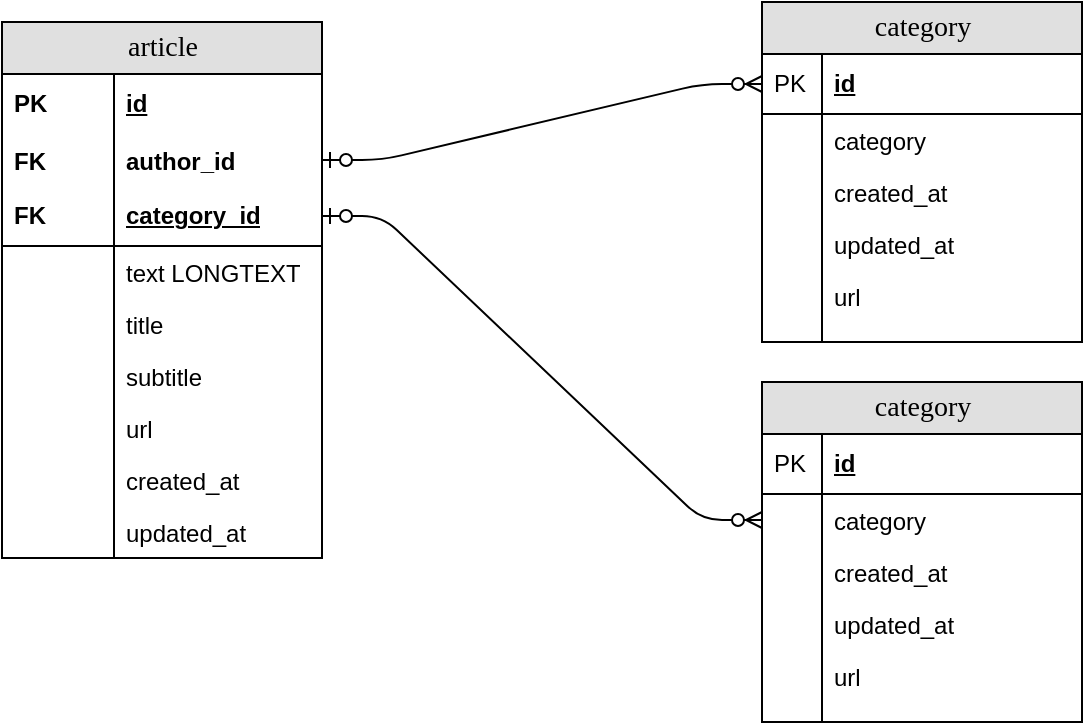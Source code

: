<mxfile version="24.0.1" type="github">
  <diagram id="VYA6TLTFr-U5jjWPlkxk" name="Page-1">
    <mxGraphModel dx="1434" dy="828" grid="1" gridSize="10" guides="1" tooltips="1" connect="1" arrows="1" fold="1" page="1" pageScale="1" pageWidth="1100" pageHeight="850" background="none" math="0" shadow="0">
      <root>
        <mxCell id="0" />
        <mxCell id="1" parent="0" />
        <mxCell id="4DZxOyRvOlyDwZQmoZ_s-33" value="" style="edgeStyle=entityRelationEdgeStyle;html=1;endArrow=ERzeroToMany;startArrow=ERzeroToOne;labelBackgroundColor=none;fontFamily=Verdana;fontSize=14;entryX=0;entryY=0.5;exitX=1;exitY=0.5;exitDx=0;exitDy=0;entryDx=0;entryDy=0;" parent="1" source="4DZxOyRvOlyDwZQmoZ_s-37" target="4DZxOyRvOlyDwZQmoZ_s-56" edge="1">
          <mxGeometry width="100" height="100" relative="1" as="geometry">
            <mxPoint x="810" y="870" as="sourcePoint" />
            <mxPoint x="910" y="770" as="targetPoint" />
          </mxGeometry>
        </mxCell>
        <mxCell id="4DZxOyRvOlyDwZQmoZ_s-34" value="article" style="swimlane;html=1;fontStyle=0;childLayout=stackLayout;horizontal=1;startSize=26;fillColor=#e0e0e0;horizontalStack=0;resizeParent=1;resizeLast=0;collapsible=1;marginBottom=0;swimlaneFillColor=#ffffff;align=center;rounded=0;shadow=0;comic=0;labelBackgroundColor=none;strokeWidth=1;fontFamily=Verdana;fontSize=14" parent="1" vertex="1">
          <mxGeometry x="360" y="100" width="160" height="268" as="geometry" />
        </mxCell>
        <mxCell id="4DZxOyRvOlyDwZQmoZ_s-35" value="id" style="shape=partialRectangle;top=0;left=0;right=0;bottom=0;html=1;align=left;verticalAlign=middle;fillColor=none;spacingLeft=60;spacingRight=4;whiteSpace=wrap;overflow=hidden;rotatable=0;points=[[0,0.5],[1,0.5]];portConstraint=eastwest;dropTarget=0;fontStyle=5;" parent="4DZxOyRvOlyDwZQmoZ_s-34" vertex="1">
          <mxGeometry y="26" width="160" height="30" as="geometry" />
        </mxCell>
        <mxCell id="4DZxOyRvOlyDwZQmoZ_s-36" value="PK" style="shape=partialRectangle;fontStyle=1;top=0;left=0;bottom=0;html=1;fillColor=none;align=left;verticalAlign=middle;spacingLeft=4;spacingRight=4;whiteSpace=wrap;overflow=hidden;rotatable=0;points=[];portConstraint=eastwest;part=1;" parent="4DZxOyRvOlyDwZQmoZ_s-35" vertex="1" connectable="0">
          <mxGeometry width="56" height="30" as="geometry" />
        </mxCell>
        <mxCell id="4DZxOyRvOlyDwZQmoZ_s-41" value="&lt;b&gt;author_id&lt;/b&gt;" style="shape=partialRectangle;top=0;left=0;right=0;bottom=0;html=1;align=left;verticalAlign=top;fillColor=none;spacingLeft=60;spacingRight=4;whiteSpace=wrap;overflow=hidden;rotatable=0;points=[[0,0.5],[1,0.5]];portConstraint=eastwest;dropTarget=0;" parent="4DZxOyRvOlyDwZQmoZ_s-34" vertex="1">
          <mxGeometry y="56" width="160" height="26" as="geometry" />
        </mxCell>
        <mxCell id="4DZxOyRvOlyDwZQmoZ_s-42" value="&lt;b&gt;FK&lt;/b&gt;" style="shape=partialRectangle;top=0;left=0;bottom=0;html=1;fillColor=none;align=left;verticalAlign=top;spacingLeft=4;spacingRight=4;whiteSpace=wrap;overflow=hidden;rotatable=0;points=[];portConstraint=eastwest;part=1;" parent="4DZxOyRvOlyDwZQmoZ_s-41" vertex="1" connectable="0">
          <mxGeometry width="56" height="26" as="geometry" />
        </mxCell>
        <mxCell id="4DZxOyRvOlyDwZQmoZ_s-37" value="category_id" style="shape=partialRectangle;top=0;left=0;right=0;bottom=1;html=1;align=left;verticalAlign=middle;fillColor=none;spacingLeft=60;spacingRight=4;whiteSpace=wrap;overflow=hidden;rotatable=0;points=[[0,0.5],[1,0.5]];portConstraint=eastwest;dropTarget=0;fontStyle=5;" parent="4DZxOyRvOlyDwZQmoZ_s-34" vertex="1">
          <mxGeometry y="82" width="160" height="30" as="geometry" />
        </mxCell>
        <mxCell id="4DZxOyRvOlyDwZQmoZ_s-38" value="FK" style="shape=partialRectangle;fontStyle=1;top=0;left=0;bottom=0;html=1;fillColor=none;align=left;verticalAlign=middle;spacingLeft=4;spacingRight=4;whiteSpace=wrap;overflow=hidden;rotatable=0;points=[];portConstraint=eastwest;part=1;" parent="4DZxOyRvOlyDwZQmoZ_s-37" vertex="1" connectable="0">
          <mxGeometry width="56" height="30" as="geometry" />
        </mxCell>
        <mxCell id="4DZxOyRvOlyDwZQmoZ_s-39" value="text LONGTEXT" style="shape=partialRectangle;top=0;left=0;right=0;bottom=0;html=1;align=left;verticalAlign=top;fillColor=none;spacingLeft=60;spacingRight=4;whiteSpace=wrap;overflow=hidden;rotatable=0;points=[[0,0.5],[1,0.5]];portConstraint=eastwest;dropTarget=0;" parent="4DZxOyRvOlyDwZQmoZ_s-34" vertex="1">
          <mxGeometry y="112" width="160" height="26" as="geometry" />
        </mxCell>
        <mxCell id="4DZxOyRvOlyDwZQmoZ_s-40" value="" style="shape=partialRectangle;top=0;left=0;bottom=0;html=1;fillColor=none;align=left;verticalAlign=top;spacingLeft=4;spacingRight=4;whiteSpace=wrap;overflow=hidden;rotatable=0;points=[];portConstraint=eastwest;part=1;" parent="4DZxOyRvOlyDwZQmoZ_s-39" vertex="1" connectable="0">
          <mxGeometry width="56" height="26" as="geometry" />
        </mxCell>
        <mxCell id="4DZxOyRvOlyDwZQmoZ_s-43" value="title" style="shape=partialRectangle;top=0;left=0;right=0;bottom=0;html=1;align=left;verticalAlign=top;fillColor=none;spacingLeft=60;spacingRight=4;whiteSpace=wrap;overflow=hidden;rotatable=0;points=[[0,0.5],[1,0.5]];portConstraint=eastwest;dropTarget=0;" parent="4DZxOyRvOlyDwZQmoZ_s-34" vertex="1">
          <mxGeometry y="138" width="160" height="26" as="geometry" />
        </mxCell>
        <mxCell id="4DZxOyRvOlyDwZQmoZ_s-44" value="" style="shape=partialRectangle;top=0;left=0;bottom=0;html=1;fillColor=none;align=left;verticalAlign=top;spacingLeft=4;spacingRight=4;whiteSpace=wrap;overflow=hidden;rotatable=0;points=[];portConstraint=eastwest;part=1;" parent="4DZxOyRvOlyDwZQmoZ_s-43" vertex="1" connectable="0">
          <mxGeometry width="56" height="26" as="geometry" />
        </mxCell>
        <mxCell id="4DZxOyRvOlyDwZQmoZ_s-45" value="subtitle" style="shape=partialRectangle;top=0;left=0;right=0;bottom=0;html=1;align=left;verticalAlign=top;fillColor=none;spacingLeft=60;spacingRight=4;whiteSpace=wrap;overflow=hidden;rotatable=0;points=[[0,0.5],[1,0.5]];portConstraint=eastwest;dropTarget=0;" parent="4DZxOyRvOlyDwZQmoZ_s-34" vertex="1">
          <mxGeometry y="164" width="160" height="26" as="geometry" />
        </mxCell>
        <mxCell id="4DZxOyRvOlyDwZQmoZ_s-46" value="" style="shape=partialRectangle;top=0;left=0;bottom=0;html=1;fillColor=none;align=left;verticalAlign=top;spacingLeft=4;spacingRight=4;whiteSpace=wrap;overflow=hidden;rotatable=0;points=[];portConstraint=eastwest;part=1;" parent="4DZxOyRvOlyDwZQmoZ_s-45" vertex="1" connectable="0">
          <mxGeometry width="56" height="26" as="geometry" />
        </mxCell>
        <mxCell id="4DZxOyRvOlyDwZQmoZ_s-47" value="url" style="shape=partialRectangle;top=0;left=0;right=0;bottom=0;html=1;align=left;verticalAlign=top;fillColor=none;spacingLeft=60;spacingRight=4;whiteSpace=wrap;overflow=hidden;rotatable=0;points=[[0,0.5],[1,0.5]];portConstraint=eastwest;dropTarget=0;" parent="4DZxOyRvOlyDwZQmoZ_s-34" vertex="1">
          <mxGeometry y="190" width="160" height="26" as="geometry" />
        </mxCell>
        <mxCell id="4DZxOyRvOlyDwZQmoZ_s-48" value="" style="shape=partialRectangle;top=0;left=0;bottom=0;html=1;fillColor=none;align=left;verticalAlign=top;spacingLeft=4;spacingRight=4;whiteSpace=wrap;overflow=hidden;rotatable=0;points=[];portConstraint=eastwest;part=1;" parent="4DZxOyRvOlyDwZQmoZ_s-47" vertex="1" connectable="0">
          <mxGeometry width="56" height="26" as="geometry" />
        </mxCell>
        <mxCell id="4DZxOyRvOlyDwZQmoZ_s-49" value="created_at" style="shape=partialRectangle;top=0;left=0;right=0;bottom=0;html=1;align=left;verticalAlign=top;fillColor=none;spacingLeft=60;spacingRight=4;whiteSpace=wrap;overflow=hidden;rotatable=0;points=[[0,0.5],[1,0.5]];portConstraint=eastwest;dropTarget=0;" parent="4DZxOyRvOlyDwZQmoZ_s-34" vertex="1">
          <mxGeometry y="216" width="160" height="26" as="geometry" />
        </mxCell>
        <mxCell id="4DZxOyRvOlyDwZQmoZ_s-50" value="" style="shape=partialRectangle;top=0;left=0;bottom=0;html=1;fillColor=none;align=left;verticalAlign=top;spacingLeft=4;spacingRight=4;whiteSpace=wrap;overflow=hidden;rotatable=0;points=[];portConstraint=eastwest;part=1;" parent="4DZxOyRvOlyDwZQmoZ_s-49" vertex="1" connectable="0">
          <mxGeometry width="56" height="26" as="geometry" />
        </mxCell>
        <mxCell id="4DZxOyRvOlyDwZQmoZ_s-51" value="updated_at" style="shape=partialRectangle;top=0;left=0;right=0;bottom=0;html=1;align=left;verticalAlign=top;fillColor=none;spacingLeft=60;spacingRight=4;whiteSpace=wrap;overflow=hidden;rotatable=0;points=[[0,0.5],[1,0.5]];portConstraint=eastwest;dropTarget=0;" parent="4DZxOyRvOlyDwZQmoZ_s-34" vertex="1">
          <mxGeometry y="242" width="160" height="26" as="geometry" />
        </mxCell>
        <mxCell id="4DZxOyRvOlyDwZQmoZ_s-52" value="" style="shape=partialRectangle;top=0;left=0;bottom=0;html=1;fillColor=none;align=left;verticalAlign=top;spacingLeft=4;spacingRight=4;whiteSpace=wrap;overflow=hidden;rotatable=0;points=[];portConstraint=eastwest;part=1;" parent="4DZxOyRvOlyDwZQmoZ_s-51" vertex="1" connectable="0">
          <mxGeometry width="56" height="26" as="geometry" />
        </mxCell>
        <mxCell id="4DZxOyRvOlyDwZQmoZ_s-53" value="category" style="swimlane;html=1;fontStyle=0;childLayout=stackLayout;horizontal=1;startSize=26;fillColor=#e0e0e0;horizontalStack=0;resizeParent=1;resizeLast=0;collapsible=1;marginBottom=0;swimlaneFillColor=#ffffff;align=center;rounded=0;shadow=0;comic=0;labelBackgroundColor=none;strokeWidth=1;fontFamily=Verdana;fontSize=14;swimlaneLine=1;" parent="1" vertex="1">
          <mxGeometry x="740" y="280" width="160" height="170" as="geometry" />
        </mxCell>
        <mxCell id="4DZxOyRvOlyDwZQmoZ_s-54" value="id" style="shape=partialRectangle;top=0;left=0;right=0;bottom=1;html=1;align=left;verticalAlign=middle;fillColor=none;spacingLeft=34;spacingRight=4;whiteSpace=wrap;overflow=hidden;rotatable=0;points=[[0,0.5],[1,0.5]];portConstraint=eastwest;dropTarget=0;fontStyle=5;" parent="4DZxOyRvOlyDwZQmoZ_s-53" vertex="1">
          <mxGeometry y="26" width="160" height="30" as="geometry" />
        </mxCell>
        <mxCell id="4DZxOyRvOlyDwZQmoZ_s-55" value="PK" style="shape=partialRectangle;top=0;left=0;bottom=0;html=1;fillColor=none;align=left;verticalAlign=middle;spacingLeft=4;spacingRight=4;whiteSpace=wrap;overflow=hidden;rotatable=0;points=[];portConstraint=eastwest;part=1;" parent="4DZxOyRvOlyDwZQmoZ_s-54" vertex="1" connectable="0">
          <mxGeometry width="30" height="30" as="geometry" />
        </mxCell>
        <mxCell id="4DZxOyRvOlyDwZQmoZ_s-56" value="category" style="shape=partialRectangle;top=0;left=0;right=0;bottom=0;html=1;align=left;verticalAlign=top;fillColor=none;spacingLeft=34;spacingRight=4;whiteSpace=wrap;overflow=hidden;rotatable=0;points=[[0,0.5],[1,0.5]];portConstraint=eastwest;dropTarget=0;" parent="4DZxOyRvOlyDwZQmoZ_s-53" vertex="1">
          <mxGeometry y="56" width="160" height="26" as="geometry" />
        </mxCell>
        <mxCell id="4DZxOyRvOlyDwZQmoZ_s-57" value="" style="shape=partialRectangle;top=0;left=0;bottom=0;html=1;fillColor=none;align=left;verticalAlign=top;spacingLeft=4;spacingRight=4;whiteSpace=wrap;overflow=hidden;rotatable=0;points=[];portConstraint=eastwest;part=1;" parent="4DZxOyRvOlyDwZQmoZ_s-56" vertex="1" connectable="0">
          <mxGeometry width="30" height="26" as="geometry" />
        </mxCell>
        <mxCell id="4DZxOyRvOlyDwZQmoZ_s-58" value="created_at" style="shape=partialRectangle;top=0;left=0;right=0;bottom=0;html=1;align=left;verticalAlign=top;fillColor=none;spacingLeft=34;spacingRight=4;whiteSpace=wrap;overflow=hidden;rotatable=0;points=[[0,0.5],[1,0.5]];portConstraint=eastwest;dropTarget=0;" parent="4DZxOyRvOlyDwZQmoZ_s-53" vertex="1">
          <mxGeometry y="82" width="160" height="26" as="geometry" />
        </mxCell>
        <mxCell id="4DZxOyRvOlyDwZQmoZ_s-59" value="" style="shape=partialRectangle;top=0;left=0;bottom=0;html=1;fillColor=none;align=left;verticalAlign=top;spacingLeft=4;spacingRight=4;whiteSpace=wrap;overflow=hidden;rotatable=0;points=[];portConstraint=eastwest;part=1;" parent="4DZxOyRvOlyDwZQmoZ_s-58" vertex="1" connectable="0">
          <mxGeometry width="30" height="26" as="geometry" />
        </mxCell>
        <mxCell id="4DZxOyRvOlyDwZQmoZ_s-60" value="updated_at" style="shape=partialRectangle;top=0;left=0;right=0;bottom=0;html=1;align=left;verticalAlign=top;fillColor=none;spacingLeft=34;spacingRight=4;whiteSpace=wrap;overflow=hidden;rotatable=0;points=[[0,0.5],[1,0.5]];portConstraint=eastwest;dropTarget=0;" parent="4DZxOyRvOlyDwZQmoZ_s-53" vertex="1">
          <mxGeometry y="108" width="160" height="26" as="geometry" />
        </mxCell>
        <mxCell id="4DZxOyRvOlyDwZQmoZ_s-61" value="" style="shape=partialRectangle;top=0;left=0;bottom=0;html=1;fillColor=none;align=left;verticalAlign=top;spacingLeft=4;spacingRight=4;whiteSpace=wrap;overflow=hidden;rotatable=0;points=[];portConstraint=eastwest;part=1;" parent="4DZxOyRvOlyDwZQmoZ_s-60" vertex="1" connectable="0">
          <mxGeometry width="30" height="26" as="geometry" />
        </mxCell>
        <mxCell id="4DZxOyRvOlyDwZQmoZ_s-62" value="url" style="shape=partialRectangle;top=0;left=0;right=0;bottom=0;html=1;align=left;verticalAlign=top;fillColor=none;spacingLeft=34;spacingRight=4;whiteSpace=wrap;overflow=hidden;rotatable=0;points=[[0,0.5],[1,0.5]];portConstraint=eastwest;dropTarget=0;" parent="4DZxOyRvOlyDwZQmoZ_s-53" vertex="1">
          <mxGeometry y="134" width="160" height="26" as="geometry" />
        </mxCell>
        <mxCell id="4DZxOyRvOlyDwZQmoZ_s-63" value="" style="shape=partialRectangle;top=0;left=0;bottom=0;html=1;fillColor=none;align=left;verticalAlign=top;spacingLeft=4;spacingRight=4;whiteSpace=wrap;overflow=hidden;rotatable=0;points=[];portConstraint=eastwest;part=1;" parent="4DZxOyRvOlyDwZQmoZ_s-62" vertex="1" connectable="0">
          <mxGeometry width="30" height="26" as="geometry" />
        </mxCell>
        <mxCell id="4DZxOyRvOlyDwZQmoZ_s-64" value="" style="shape=partialRectangle;top=0;left=0;right=0;bottom=0;html=1;align=left;verticalAlign=top;fillColor=none;spacingLeft=34;spacingRight=4;whiteSpace=wrap;overflow=hidden;rotatable=0;points=[[0,0.5],[1,0.5]];portConstraint=eastwest;dropTarget=0;" parent="4DZxOyRvOlyDwZQmoZ_s-53" vertex="1">
          <mxGeometry y="160" width="160" height="10" as="geometry" />
        </mxCell>
        <mxCell id="4DZxOyRvOlyDwZQmoZ_s-65" value="" style="shape=partialRectangle;top=0;left=0;bottom=0;html=1;fillColor=none;align=left;verticalAlign=top;spacingLeft=4;spacingRight=4;whiteSpace=wrap;overflow=hidden;rotatable=0;points=[];portConstraint=eastwest;part=1;" parent="4DZxOyRvOlyDwZQmoZ_s-64" vertex="1" connectable="0">
          <mxGeometry width="30" height="10" as="geometry" />
        </mxCell>
        <mxCell id="NNGuDnixD-fudba6za7z-3" value="category" style="swimlane;html=1;fontStyle=0;childLayout=stackLayout;horizontal=1;startSize=26;fillColor=#e0e0e0;horizontalStack=0;resizeParent=1;resizeLast=0;collapsible=1;marginBottom=0;swimlaneFillColor=#ffffff;align=center;rounded=0;shadow=0;comic=0;labelBackgroundColor=none;strokeWidth=1;fontFamily=Verdana;fontSize=14;swimlaneLine=1;" parent="1" vertex="1">
          <mxGeometry x="740" y="90" width="160" height="170" as="geometry" />
        </mxCell>
        <mxCell id="NNGuDnixD-fudba6za7z-4" value="id" style="shape=partialRectangle;top=0;left=0;right=0;bottom=1;html=1;align=left;verticalAlign=middle;fillColor=none;spacingLeft=34;spacingRight=4;whiteSpace=wrap;overflow=hidden;rotatable=0;points=[[0,0.5],[1,0.5]];portConstraint=eastwest;dropTarget=0;fontStyle=5;" parent="NNGuDnixD-fudba6za7z-3" vertex="1">
          <mxGeometry y="26" width="160" height="30" as="geometry" />
        </mxCell>
        <mxCell id="NNGuDnixD-fudba6za7z-5" value="PK" style="shape=partialRectangle;top=0;left=0;bottom=0;html=1;fillColor=none;align=left;verticalAlign=middle;spacingLeft=4;spacingRight=4;whiteSpace=wrap;overflow=hidden;rotatable=0;points=[];portConstraint=eastwest;part=1;" parent="NNGuDnixD-fudba6za7z-4" vertex="1" connectable="0">
          <mxGeometry width="30" height="30" as="geometry" />
        </mxCell>
        <mxCell id="NNGuDnixD-fudba6za7z-6" value="category" style="shape=partialRectangle;top=0;left=0;right=0;bottom=0;html=1;align=left;verticalAlign=top;fillColor=none;spacingLeft=34;spacingRight=4;whiteSpace=wrap;overflow=hidden;rotatable=0;points=[[0,0.5],[1,0.5]];portConstraint=eastwest;dropTarget=0;" parent="NNGuDnixD-fudba6za7z-3" vertex="1">
          <mxGeometry y="56" width="160" height="26" as="geometry" />
        </mxCell>
        <mxCell id="NNGuDnixD-fudba6za7z-7" value="" style="shape=partialRectangle;top=0;left=0;bottom=0;html=1;fillColor=none;align=left;verticalAlign=top;spacingLeft=4;spacingRight=4;whiteSpace=wrap;overflow=hidden;rotatable=0;points=[];portConstraint=eastwest;part=1;" parent="NNGuDnixD-fudba6za7z-6" vertex="1" connectable="0">
          <mxGeometry width="30" height="26" as="geometry" />
        </mxCell>
        <mxCell id="NNGuDnixD-fudba6za7z-8" value="created_at" style="shape=partialRectangle;top=0;left=0;right=0;bottom=0;html=1;align=left;verticalAlign=top;fillColor=none;spacingLeft=34;spacingRight=4;whiteSpace=wrap;overflow=hidden;rotatable=0;points=[[0,0.5],[1,0.5]];portConstraint=eastwest;dropTarget=0;" parent="NNGuDnixD-fudba6za7z-3" vertex="1">
          <mxGeometry y="82" width="160" height="26" as="geometry" />
        </mxCell>
        <mxCell id="NNGuDnixD-fudba6za7z-9" value="" style="shape=partialRectangle;top=0;left=0;bottom=0;html=1;fillColor=none;align=left;verticalAlign=top;spacingLeft=4;spacingRight=4;whiteSpace=wrap;overflow=hidden;rotatable=0;points=[];portConstraint=eastwest;part=1;" parent="NNGuDnixD-fudba6za7z-8" vertex="1" connectable="0">
          <mxGeometry width="30" height="26" as="geometry" />
        </mxCell>
        <mxCell id="NNGuDnixD-fudba6za7z-10" value="updated_at" style="shape=partialRectangle;top=0;left=0;right=0;bottom=0;html=1;align=left;verticalAlign=top;fillColor=none;spacingLeft=34;spacingRight=4;whiteSpace=wrap;overflow=hidden;rotatable=0;points=[[0,0.5],[1,0.5]];portConstraint=eastwest;dropTarget=0;" parent="NNGuDnixD-fudba6za7z-3" vertex="1">
          <mxGeometry y="108" width="160" height="26" as="geometry" />
        </mxCell>
        <mxCell id="NNGuDnixD-fudba6za7z-11" value="" style="shape=partialRectangle;top=0;left=0;bottom=0;html=1;fillColor=none;align=left;verticalAlign=top;spacingLeft=4;spacingRight=4;whiteSpace=wrap;overflow=hidden;rotatable=0;points=[];portConstraint=eastwest;part=1;" parent="NNGuDnixD-fudba6za7z-10" vertex="1" connectable="0">
          <mxGeometry width="30" height="26" as="geometry" />
        </mxCell>
        <mxCell id="NNGuDnixD-fudba6za7z-12" value="url" style="shape=partialRectangle;top=0;left=0;right=0;bottom=0;html=1;align=left;verticalAlign=top;fillColor=none;spacingLeft=34;spacingRight=4;whiteSpace=wrap;overflow=hidden;rotatable=0;points=[[0,0.5],[1,0.5]];portConstraint=eastwest;dropTarget=0;" parent="NNGuDnixD-fudba6za7z-3" vertex="1">
          <mxGeometry y="134" width="160" height="26" as="geometry" />
        </mxCell>
        <mxCell id="NNGuDnixD-fudba6za7z-13" value="" style="shape=partialRectangle;top=0;left=0;bottom=0;html=1;fillColor=none;align=left;verticalAlign=top;spacingLeft=4;spacingRight=4;whiteSpace=wrap;overflow=hidden;rotatable=0;points=[];portConstraint=eastwest;part=1;" parent="NNGuDnixD-fudba6za7z-12" vertex="1" connectable="0">
          <mxGeometry width="30" height="26" as="geometry" />
        </mxCell>
        <mxCell id="NNGuDnixD-fudba6za7z-14" value="" style="shape=partialRectangle;top=0;left=0;right=0;bottom=0;html=1;align=left;verticalAlign=top;fillColor=none;spacingLeft=34;spacingRight=4;whiteSpace=wrap;overflow=hidden;rotatable=0;points=[[0,0.5],[1,0.5]];portConstraint=eastwest;dropTarget=0;" parent="NNGuDnixD-fudba6za7z-3" vertex="1">
          <mxGeometry y="160" width="160" height="10" as="geometry" />
        </mxCell>
        <mxCell id="NNGuDnixD-fudba6za7z-15" value="" style="shape=partialRectangle;top=0;left=0;bottom=0;html=1;fillColor=none;align=left;verticalAlign=top;spacingLeft=4;spacingRight=4;whiteSpace=wrap;overflow=hidden;rotatable=0;points=[];portConstraint=eastwest;part=1;" parent="NNGuDnixD-fudba6za7z-14" vertex="1" connectable="0">
          <mxGeometry width="30" height="10" as="geometry" />
        </mxCell>
        <mxCell id="NNGuDnixD-fudba6za7z-16" value="" style="edgeStyle=entityRelationEdgeStyle;html=1;endArrow=ERzeroToMany;startArrow=ERzeroToOne;labelBackgroundColor=none;fontFamily=Verdana;fontSize=14;entryX=0;entryY=0.5;exitX=1;exitY=0.5;exitDx=0;exitDy=0;entryDx=0;entryDy=0;" parent="1" source="4DZxOyRvOlyDwZQmoZ_s-41" target="NNGuDnixD-fudba6za7z-4" edge="1">
          <mxGeometry width="100" height="100" relative="1" as="geometry">
            <mxPoint x="540" y="230" as="sourcePoint" />
            <mxPoint x="730" y="290" as="targetPoint" />
            <Array as="points">
              <mxPoint x="560" y="230" />
            </Array>
          </mxGeometry>
        </mxCell>
      </root>
    </mxGraphModel>
  </diagram>
</mxfile>
